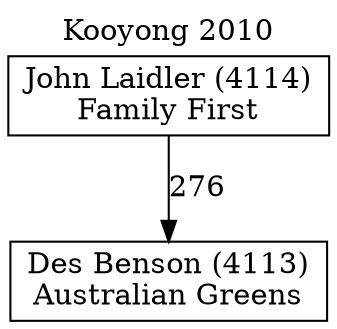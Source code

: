 // House preference flow
digraph "Des Benson (4113)_Kooyong_2010" {
	graph [label="Kooyong 2010" labelloc=t mclimit=10]
	node [shape=box]
	"Des Benson (4113)" [label="Des Benson (4113)
Australian Greens"]
	"John Laidler (4114)" [label="John Laidler (4114)
Family First"]
	"John Laidler (4114)" [label="John Laidler (4114)
Family First"]
	"John Laidler (4114)" -> "Des Benson (4113)" [label=276]
}
